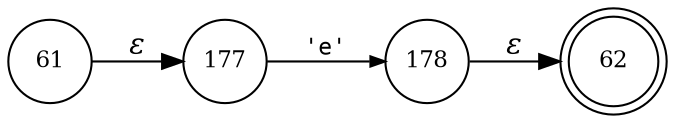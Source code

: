 digraph ATN {
rankdir=LR;
s62[fontsize=11, label="62", shape=doublecircle, fixedsize=true, width=.6];
s177[fontsize=11,label="177", shape=circle, fixedsize=true, width=.55, peripheries=1];
s178[fontsize=11,label="178", shape=circle, fixedsize=true, width=.55, peripheries=1];
s61[fontsize=11,label="61", shape=circle, fixedsize=true, width=.55, peripheries=1];
s61 -> s177 [fontname="Times-Italic", label="&epsilon;"];
s177 -> s178 [fontsize=11, fontname="Courier", arrowsize=.7, label = "'e'", arrowhead = normal];
s178 -> s62 [fontname="Times-Italic", label="&epsilon;"];
}